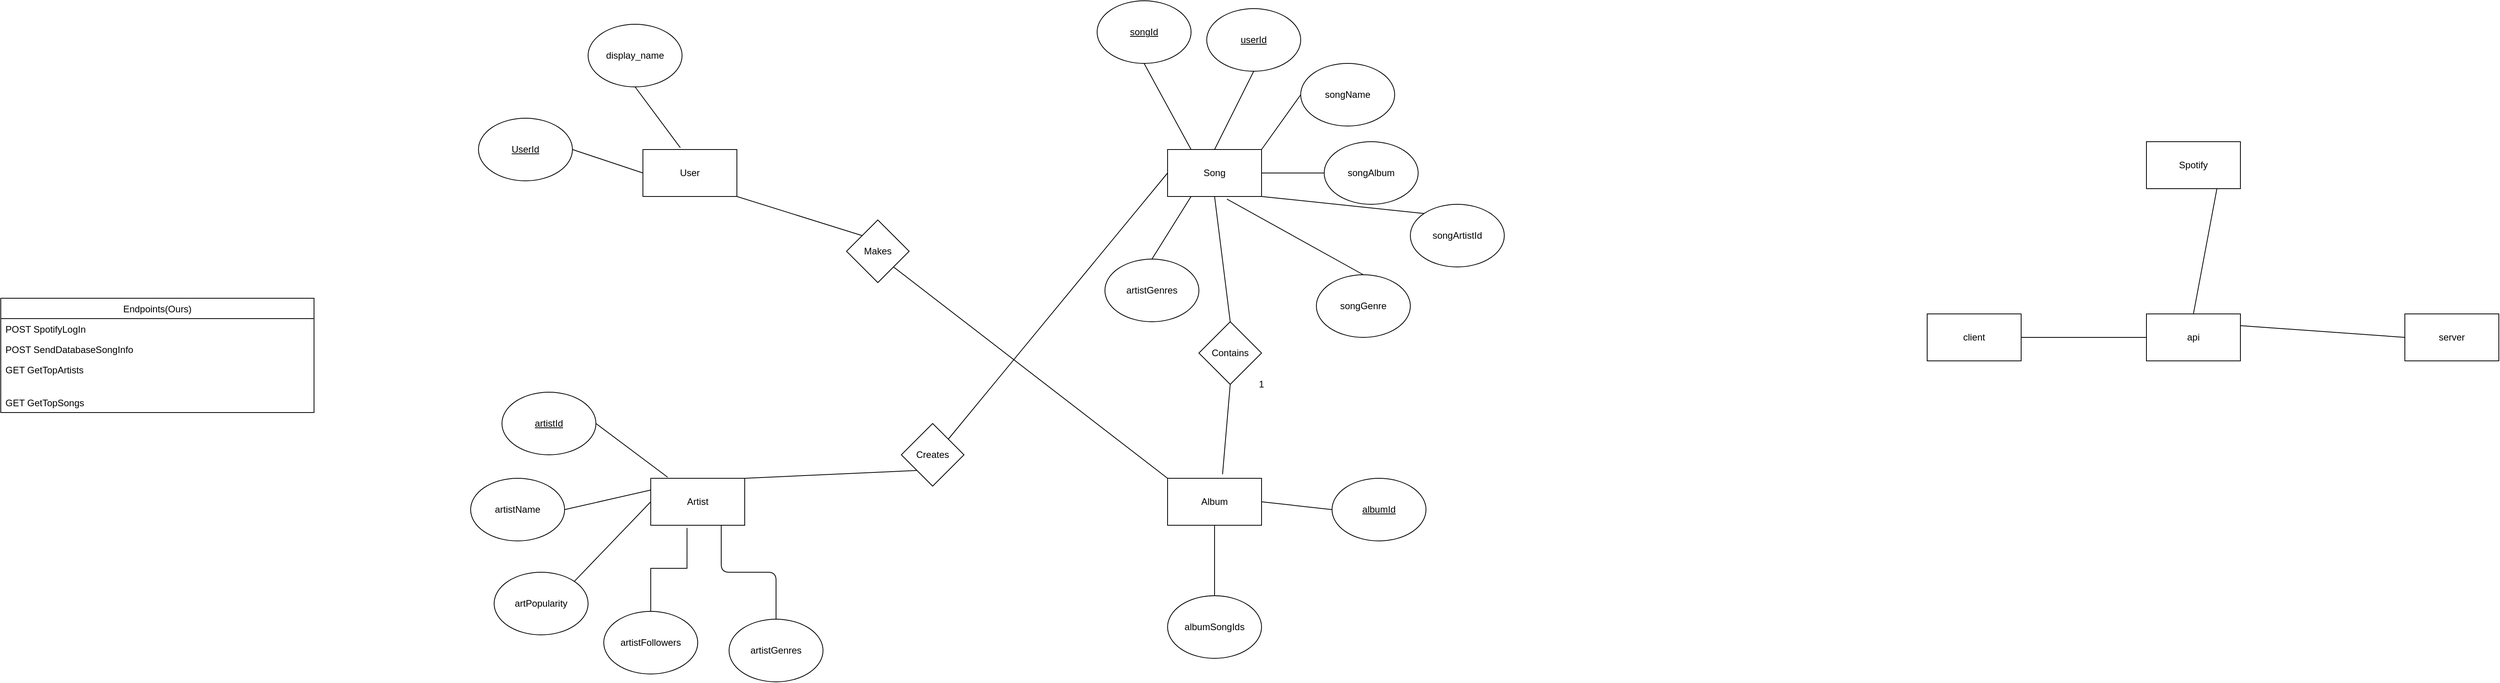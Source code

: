 <mxfile version="15.2.7" type="device"><diagram id="Hx_LmwTtUamZ_QSmqHdC" name="Page-1"><mxGraphModel dx="1947" dy="1777" grid="1" gridSize="10" guides="1" tooltips="1" connect="1" arrows="1" fold="1" page="1" pageScale="1" pageWidth="850" pageHeight="1100" math="0" shadow="0"><root><mxCell id="0"/><mxCell id="1" parent="0"/><mxCell id="6lPW7jVxgPvB21URmFTO-1" value="User" style="rounded=0;whiteSpace=wrap;html=1;" parent="1" vertex="1"><mxGeometry x="50" y="60" width="120" height="60" as="geometry"/></mxCell><mxCell id="6lPW7jVxgPvB21URmFTO-2" value="Song" style="rounded=0;whiteSpace=wrap;html=1;" parent="1" vertex="1"><mxGeometry x="720" y="60" width="120" height="60" as="geometry"/></mxCell><mxCell id="6lPW7jVxgPvB21URmFTO-3" value="Artist&lt;br&gt;" style="rounded=0;whiteSpace=wrap;html=1;" parent="1" vertex="1"><mxGeometry x="60" y="480" width="120" height="60" as="geometry"/></mxCell><mxCell id="6lPW7jVxgPvB21URmFTO-4" value="Album" style="rounded=0;whiteSpace=wrap;html=1;" parent="1" vertex="1"><mxGeometry x="720" y="480" width="120" height="60" as="geometry"/></mxCell><mxCell id="6lPW7jVxgPvB21URmFTO-26" style="edgeStyle=none;rounded=1;orthogonalLoop=1;jettySize=auto;html=1;exitX=1;exitY=0.5;exitDx=0;exitDy=0;entryX=0;entryY=0.5;entryDx=0;entryDy=0;endArrow=none;endFill=0;" parent="1" source="6lPW7jVxgPvB21URmFTO-5" target="6lPW7jVxgPvB21URmFTO-1" edge="1"><mxGeometry relative="1" as="geometry"/></mxCell><mxCell id="6lPW7jVxgPvB21URmFTO-5" value="&lt;u&gt;UserId&lt;/u&gt;" style="ellipse;whiteSpace=wrap;html=1;" parent="1" vertex="1"><mxGeometry x="-160" y="20" width="120" height="80" as="geometry"/></mxCell><mxCell id="6lPW7jVxgPvB21URmFTO-27" style="edgeStyle=none;rounded=1;orthogonalLoop=1;jettySize=auto;html=1;exitX=0.5;exitY=1;exitDx=0;exitDy=0;entryX=0.398;entryY=-0.039;entryDx=0;entryDy=0;entryPerimeter=0;endArrow=none;endFill=0;" parent="1" source="6lPW7jVxgPvB21URmFTO-6" target="6lPW7jVxgPvB21URmFTO-1" edge="1"><mxGeometry relative="1" as="geometry"/></mxCell><mxCell id="6lPW7jVxgPvB21URmFTO-6" value="display_name" style="ellipse;whiteSpace=wrap;html=1;" parent="1" vertex="1"><mxGeometry x="-20" y="-100" width="120" height="80" as="geometry"/></mxCell><mxCell id="6lPW7jVxgPvB21URmFTO-25" style="edgeStyle=none;rounded=1;orthogonalLoop=1;jettySize=auto;html=1;exitX=1;exitY=0.5;exitDx=0;exitDy=0;entryX=0.18;entryY=-0.023;entryDx=0;entryDy=0;entryPerimeter=0;endArrow=none;endFill=0;" parent="1" source="6lPW7jVxgPvB21URmFTO-7" target="6lPW7jVxgPvB21URmFTO-3" edge="1"><mxGeometry relative="1" as="geometry"/></mxCell><mxCell id="6lPW7jVxgPvB21URmFTO-7" value="&lt;u&gt;artistId&lt;/u&gt;" style="ellipse;whiteSpace=wrap;html=1;" parent="1" vertex="1"><mxGeometry x="-130" y="370" width="120" height="80" as="geometry"/></mxCell><mxCell id="6lPW7jVxgPvB21URmFTO-22" style="edgeStyle=orthogonalEdgeStyle;rounded=1;orthogonalLoop=1;jettySize=auto;html=1;exitX=0.5;exitY=0;exitDx=0;exitDy=0;entryX=0.75;entryY=1;entryDx=0;entryDy=0;endArrow=none;endFill=0;" parent="1" source="6lPW7jVxgPvB21URmFTO-8" target="6lPW7jVxgPvB21URmFTO-3" edge="1"><mxGeometry relative="1" as="geometry"/></mxCell><mxCell id="6lPW7jVxgPvB21URmFTO-8" value="artistGenres" style="ellipse;whiteSpace=wrap;html=1;" parent="1" vertex="1"><mxGeometry x="160" y="660" width="120" height="80" as="geometry"/></mxCell><mxCell id="6lPW7jVxgPvB21URmFTO-21" style="edgeStyle=orthogonalEdgeStyle;rounded=0;orthogonalLoop=1;jettySize=auto;html=1;exitX=0.5;exitY=0;exitDx=0;exitDy=0;entryX=0.386;entryY=1.058;entryDx=0;entryDy=0;entryPerimeter=0;endArrow=none;endFill=0;" parent="1" source="6lPW7jVxgPvB21URmFTO-9" target="6lPW7jVxgPvB21URmFTO-3" edge="1"><mxGeometry relative="1" as="geometry"/></mxCell><mxCell id="6lPW7jVxgPvB21URmFTO-9" value="artistFollowers" style="ellipse;whiteSpace=wrap;html=1;" parent="1" vertex="1"><mxGeometry y="650" width="120" height="80" as="geometry"/></mxCell><mxCell id="6lPW7jVxgPvB21URmFTO-23" style="rounded=1;orthogonalLoop=1;jettySize=auto;html=1;exitX=1;exitY=0;exitDx=0;exitDy=0;entryX=0;entryY=0.5;entryDx=0;entryDy=0;endArrow=none;endFill=0;" parent="1" source="6lPW7jVxgPvB21URmFTO-10" target="6lPW7jVxgPvB21URmFTO-3" edge="1"><mxGeometry relative="1" as="geometry"/></mxCell><mxCell id="6lPW7jVxgPvB21URmFTO-10" value="artPopularity" style="ellipse;whiteSpace=wrap;html=1;" parent="1" vertex="1"><mxGeometry x="-140" y="600" width="120" height="80" as="geometry"/></mxCell><mxCell id="6lPW7jVxgPvB21URmFTO-24" style="edgeStyle=none;rounded=1;orthogonalLoop=1;jettySize=auto;html=1;exitX=1;exitY=0.5;exitDx=0;exitDy=0;entryX=0;entryY=0.25;entryDx=0;entryDy=0;endArrow=none;endFill=0;" parent="1" source="6lPW7jVxgPvB21URmFTO-11" target="6lPW7jVxgPvB21URmFTO-3" edge="1"><mxGeometry relative="1" as="geometry"/></mxCell><mxCell id="6lPW7jVxgPvB21URmFTO-11" value="artistName" style="ellipse;whiteSpace=wrap;html=1;" parent="1" vertex="1"><mxGeometry x="-170" y="480" width="120" height="80" as="geometry"/></mxCell><mxCell id="6lPW7jVxgPvB21URmFTO-36" style="edgeStyle=none;rounded=1;orthogonalLoop=1;jettySize=auto;html=1;exitX=0;exitY=0.5;exitDx=0;exitDy=0;entryX=1;entryY=0.5;entryDx=0;entryDy=0;endArrow=none;endFill=0;" parent="1" source="6lPW7jVxgPvB21URmFTO-12" target="6lPW7jVxgPvB21URmFTO-4" edge="1"><mxGeometry relative="1" as="geometry"/></mxCell><mxCell id="6lPW7jVxgPvB21URmFTO-12" value="&lt;u&gt;albumId&lt;/u&gt;" style="ellipse;whiteSpace=wrap;html=1;" parent="1" vertex="1"><mxGeometry x="930" y="480" width="120" height="80" as="geometry"/></mxCell><mxCell id="6lPW7jVxgPvB21URmFTO-35" style="edgeStyle=none;rounded=1;orthogonalLoop=1;jettySize=auto;html=1;exitX=0.5;exitY=0;exitDx=0;exitDy=0;entryX=0.5;entryY=1;entryDx=0;entryDy=0;endArrow=none;endFill=0;" parent="1" source="6lPW7jVxgPvB21URmFTO-13" target="6lPW7jVxgPvB21URmFTO-4" edge="1"><mxGeometry relative="1" as="geometry"/></mxCell><mxCell id="6lPW7jVxgPvB21URmFTO-13" value="albumSongIds" style="ellipse;whiteSpace=wrap;html=1;" parent="1" vertex="1"><mxGeometry x="720" y="630" width="120" height="80" as="geometry"/></mxCell><mxCell id="6lPW7jVxgPvB21URmFTO-33" style="edgeStyle=none;rounded=1;orthogonalLoop=1;jettySize=auto;html=1;exitX=0.5;exitY=0;exitDx=0;exitDy=0;entryX=0.632;entryY=1.056;entryDx=0;entryDy=0;entryPerimeter=0;endArrow=none;endFill=0;" parent="1" source="6lPW7jVxgPvB21URmFTO-14" target="6lPW7jVxgPvB21URmFTO-2" edge="1"><mxGeometry relative="1" as="geometry"/></mxCell><mxCell id="6lPW7jVxgPvB21URmFTO-14" value="songGenre" style="ellipse;whiteSpace=wrap;html=1;" parent="1" vertex="1"><mxGeometry x="910" y="220" width="120" height="80" as="geometry"/></mxCell><mxCell id="6lPW7jVxgPvB21URmFTO-32" style="edgeStyle=none;rounded=1;orthogonalLoop=1;jettySize=auto;html=1;exitX=0;exitY=0;exitDx=0;exitDy=0;entryX=1;entryY=1;entryDx=0;entryDy=0;endArrow=none;endFill=0;" parent="1" source="6lPW7jVxgPvB21URmFTO-15" target="6lPW7jVxgPvB21URmFTO-2" edge="1"><mxGeometry relative="1" as="geometry"/></mxCell><mxCell id="6lPW7jVxgPvB21URmFTO-15" value="songArtistId" style="ellipse;whiteSpace=wrap;html=1;" parent="1" vertex="1"><mxGeometry x="1030" y="130" width="120" height="80" as="geometry"/></mxCell><mxCell id="6lPW7jVxgPvB21URmFTO-31" style="edgeStyle=none;rounded=1;orthogonalLoop=1;jettySize=auto;html=1;exitX=0;exitY=0.5;exitDx=0;exitDy=0;entryX=1;entryY=0.5;entryDx=0;entryDy=0;endArrow=none;endFill=0;" parent="1" source="6lPW7jVxgPvB21URmFTO-16" target="6lPW7jVxgPvB21URmFTO-2" edge="1"><mxGeometry relative="1" as="geometry"/></mxCell><mxCell id="6lPW7jVxgPvB21URmFTO-16" value="songAlbum" style="ellipse;whiteSpace=wrap;html=1;" parent="1" vertex="1"><mxGeometry x="920" y="50" width="120" height="80" as="geometry"/></mxCell><mxCell id="6lPW7jVxgPvB21URmFTO-30" style="edgeStyle=none;rounded=1;orthogonalLoop=1;jettySize=auto;html=1;exitX=0;exitY=0.5;exitDx=0;exitDy=0;entryX=1;entryY=0;entryDx=0;entryDy=0;endArrow=none;endFill=0;" parent="1" source="6lPW7jVxgPvB21URmFTO-17" target="6lPW7jVxgPvB21URmFTO-2" edge="1"><mxGeometry relative="1" as="geometry"/></mxCell><mxCell id="6lPW7jVxgPvB21URmFTO-17" value="songName" style="ellipse;whiteSpace=wrap;html=1;" parent="1" vertex="1"><mxGeometry x="890" y="-50" width="120" height="80" as="geometry"/></mxCell><mxCell id="6lPW7jVxgPvB21URmFTO-29" style="edgeStyle=none;rounded=1;orthogonalLoop=1;jettySize=auto;html=1;exitX=0.5;exitY=1;exitDx=0;exitDy=0;entryX=0.5;entryY=0;entryDx=0;entryDy=0;endArrow=none;endFill=0;" parent="1" source="6lPW7jVxgPvB21URmFTO-18" target="6lPW7jVxgPvB21URmFTO-2" edge="1"><mxGeometry relative="1" as="geometry"/></mxCell><mxCell id="6lPW7jVxgPvB21URmFTO-18" value="&lt;u&gt;userId&lt;/u&gt;" style="ellipse;whiteSpace=wrap;html=1;" parent="1" vertex="1"><mxGeometry x="770" y="-120" width="120" height="80" as="geometry"/></mxCell><mxCell id="6lPW7jVxgPvB21URmFTO-28" style="edgeStyle=none;rounded=1;orthogonalLoop=1;jettySize=auto;html=1;exitX=0.5;exitY=1;exitDx=0;exitDy=0;entryX=0.25;entryY=0;entryDx=0;entryDy=0;endArrow=none;endFill=0;" parent="1" source="6lPW7jVxgPvB21URmFTO-19" target="6lPW7jVxgPvB21URmFTO-2" edge="1"><mxGeometry relative="1" as="geometry"/></mxCell><mxCell id="6lPW7jVxgPvB21URmFTO-19" value="&lt;u&gt;songId&lt;/u&gt;" style="ellipse;whiteSpace=wrap;html=1;" parent="1" vertex="1"><mxGeometry x="630" y="-130" width="120" height="80" as="geometry"/></mxCell><mxCell id="6lPW7jVxgPvB21URmFTO-34" style="edgeStyle=none;rounded=1;orthogonalLoop=1;jettySize=auto;html=1;exitX=0.5;exitY=0;exitDx=0;exitDy=0;entryX=0.25;entryY=1;entryDx=0;entryDy=0;endArrow=none;endFill=0;" parent="1" source="6lPW7jVxgPvB21URmFTO-20" target="6lPW7jVxgPvB21URmFTO-2" edge="1"><mxGeometry relative="1" as="geometry"/></mxCell><mxCell id="6lPW7jVxgPvB21URmFTO-20" value="artistGenres" style="ellipse;whiteSpace=wrap;html=1;" parent="1" vertex="1"><mxGeometry x="640" y="200" width="120" height="80" as="geometry"/></mxCell><mxCell id="6lPW7jVxgPvB21URmFTO-38" style="edgeStyle=none;rounded=1;orthogonalLoop=1;jettySize=auto;html=1;exitX=0;exitY=0;exitDx=0;exitDy=0;entryX=1;entryY=1;entryDx=0;entryDy=0;endArrow=none;endFill=0;" parent="1" source="6lPW7jVxgPvB21URmFTO-37" target="6lPW7jVxgPvB21URmFTO-1" edge="1"><mxGeometry relative="1" as="geometry"/></mxCell><mxCell id="6lPW7jVxgPvB21URmFTO-39" style="edgeStyle=none;rounded=1;orthogonalLoop=1;jettySize=auto;html=1;exitX=1;exitY=1;exitDx=0;exitDy=0;entryX=0;entryY=0;entryDx=0;entryDy=0;endArrow=none;endFill=0;" parent="1" source="6lPW7jVxgPvB21URmFTO-37" target="6lPW7jVxgPvB21URmFTO-4" edge="1"><mxGeometry relative="1" as="geometry"/></mxCell><mxCell id="6lPW7jVxgPvB21URmFTO-37" value="Makes" style="rhombus;whiteSpace=wrap;html=1;" parent="1" vertex="1"><mxGeometry x="310" y="150" width="80" height="80" as="geometry"/></mxCell><mxCell id="6lPW7jVxgPvB21URmFTO-41" style="edgeStyle=none;rounded=1;orthogonalLoop=1;jettySize=auto;html=1;exitX=0;exitY=1;exitDx=0;exitDy=0;entryX=1;entryY=0;entryDx=0;entryDy=0;endArrow=none;endFill=0;" parent="1" source="6lPW7jVxgPvB21URmFTO-40" target="6lPW7jVxgPvB21URmFTO-3" edge="1"><mxGeometry relative="1" as="geometry"/></mxCell><mxCell id="6lPW7jVxgPvB21URmFTO-42" style="edgeStyle=none;rounded=1;orthogonalLoop=1;jettySize=auto;html=1;exitX=1;exitY=0;exitDx=0;exitDy=0;entryX=0;entryY=0.5;entryDx=0;entryDy=0;endArrow=none;endFill=0;" parent="1" source="6lPW7jVxgPvB21URmFTO-40" target="6lPW7jVxgPvB21URmFTO-2" edge="1"><mxGeometry relative="1" as="geometry"/></mxCell><mxCell id="6lPW7jVxgPvB21URmFTO-40" value="Creates" style="rhombus;whiteSpace=wrap;html=1;" parent="1" vertex="1"><mxGeometry x="380" y="410" width="80" height="80" as="geometry"/></mxCell><mxCell id="6lPW7jVxgPvB21URmFTO-44" style="edgeStyle=none;rounded=1;orthogonalLoop=1;jettySize=auto;html=1;exitX=0.5;exitY=1;exitDx=0;exitDy=0;entryX=0.585;entryY=-0.087;entryDx=0;entryDy=0;entryPerimeter=0;endArrow=none;endFill=0;" parent="1" source="6lPW7jVxgPvB21URmFTO-43" target="6lPW7jVxgPvB21URmFTO-4" edge="1"><mxGeometry relative="1" as="geometry"/></mxCell><mxCell id="6lPW7jVxgPvB21URmFTO-45" style="edgeStyle=none;rounded=1;orthogonalLoop=1;jettySize=auto;html=1;exitX=0.5;exitY=0;exitDx=0;exitDy=0;entryX=0.5;entryY=1;entryDx=0;entryDy=0;endArrow=none;endFill=0;" parent="1" source="6lPW7jVxgPvB21URmFTO-43" target="6lPW7jVxgPvB21URmFTO-2" edge="1"><mxGeometry relative="1" as="geometry"/></mxCell><mxCell id="6lPW7jVxgPvB21URmFTO-43" value="Contains&lt;br&gt;" style="rhombus;whiteSpace=wrap;html=1;" parent="1" vertex="1"><mxGeometry x="760" y="280" width="80" height="80" as="geometry"/></mxCell><mxCell id="6lPW7jVxgPvB21URmFTO-46" value="&lt;blockquote style=&quot;margin: 0 0 0 40px ; border: none ; padding: 0px&quot;&gt;1&lt;/blockquote&gt;" style="text;html=1;strokeColor=none;fillColor=none;align=center;verticalAlign=middle;whiteSpace=wrap;rounded=0;" parent="1" vertex="1"><mxGeometry x="800" y="350" width="40" height="20" as="geometry"/></mxCell><mxCell id="6lPW7jVxgPvB21URmFTO-48" value="server" style="rounded=0;whiteSpace=wrap;html=1;" parent="1" vertex="1"><mxGeometry x="2300" y="270" width="120" height="60" as="geometry"/></mxCell><mxCell id="6lPW7jVxgPvB21URmFTO-52" style="edgeStyle=none;rounded=1;orthogonalLoop=1;jettySize=auto;html=1;exitX=1;exitY=0.25;exitDx=0;exitDy=0;entryX=0;entryY=0.5;entryDx=0;entryDy=0;endArrow=none;endFill=0;" parent="1" source="6lPW7jVxgPvB21URmFTO-49" target="6lPW7jVxgPvB21URmFTO-48" edge="1"><mxGeometry relative="1" as="geometry"/></mxCell><mxCell id="6lPW7jVxgPvB21URmFTO-49" value="api" style="rounded=0;whiteSpace=wrap;html=1;" parent="1" vertex="1"><mxGeometry x="1970" y="270" width="120" height="60" as="geometry"/></mxCell><mxCell id="6lPW7jVxgPvB21URmFTO-51" style="edgeStyle=none;rounded=1;orthogonalLoop=1;jettySize=auto;html=1;exitX=1;exitY=0.5;exitDx=0;exitDy=0;entryX=0;entryY=0.5;entryDx=0;entryDy=0;endArrow=none;endFill=0;" parent="1" source="6lPW7jVxgPvB21URmFTO-50" target="6lPW7jVxgPvB21URmFTO-49" edge="1"><mxGeometry relative="1" as="geometry"/></mxCell><mxCell id="6lPW7jVxgPvB21URmFTO-50" value="client" style="rounded=0;whiteSpace=wrap;html=1;" parent="1" vertex="1"><mxGeometry x="1690" y="270" width="120" height="60" as="geometry"/></mxCell><mxCell id="6lPW7jVxgPvB21URmFTO-54" style="edgeStyle=none;rounded=1;orthogonalLoop=1;jettySize=auto;html=1;exitX=0.75;exitY=1;exitDx=0;exitDy=0;entryX=0.5;entryY=0;entryDx=0;entryDy=0;endArrow=none;endFill=0;" parent="1" source="6lPW7jVxgPvB21URmFTO-53" target="6lPW7jVxgPvB21URmFTO-49" edge="1"><mxGeometry relative="1" as="geometry"/></mxCell><mxCell id="6lPW7jVxgPvB21URmFTO-53" value="Spotify" style="rounded=0;whiteSpace=wrap;html=1;" parent="1" vertex="1"><mxGeometry x="1970" y="50" width="120" height="60" as="geometry"/></mxCell><mxCell id="RqSCcKFyWEMc9v8GNrfk-2" value="Endpoints(Ours)" style="swimlane;fontStyle=0;childLayout=stackLayout;horizontal=1;startSize=26;horizontalStack=0;resizeParent=1;resizeParentMax=0;resizeLast=0;collapsible=1;marginBottom=0;" vertex="1" parent="1"><mxGeometry x="-770" y="250" width="400" height="146" as="geometry"/></mxCell><mxCell id="RqSCcKFyWEMc9v8GNrfk-3" value="POST SpotifyLogIn" style="text;strokeColor=none;fillColor=none;align=left;verticalAlign=top;spacingLeft=4;spacingRight=4;overflow=hidden;rotatable=0;points=[[0,0.5],[1,0.5]];portConstraint=eastwest;" vertex="1" parent="RqSCcKFyWEMc9v8GNrfk-2"><mxGeometry y="26" width="400" height="26" as="geometry"/></mxCell><mxCell id="RqSCcKFyWEMc9v8GNrfk-4" value="POST SendDatabaseSongInfo" style="text;strokeColor=none;fillColor=none;align=left;verticalAlign=top;spacingLeft=4;spacingRight=4;overflow=hidden;rotatable=0;points=[[0,0.5],[1,0.5]];portConstraint=eastwest;" vertex="1" parent="RqSCcKFyWEMc9v8GNrfk-2"><mxGeometry y="52" width="400" height="26" as="geometry"/></mxCell><mxCell id="RqSCcKFyWEMc9v8GNrfk-5" value="GET GetTopArtists" style="text;strokeColor=none;fillColor=none;align=left;verticalAlign=top;spacingLeft=4;spacingRight=4;overflow=hidden;rotatable=0;points=[[0,0.5],[1,0.5]];portConstraint=eastwest;" vertex="1" parent="RqSCcKFyWEMc9v8GNrfk-2"><mxGeometry y="78" width="400" height="42" as="geometry"/></mxCell><mxCell id="RqSCcKFyWEMc9v8GNrfk-6" value="GET GetTopSongs" style="text;strokeColor=none;fillColor=none;align=left;verticalAlign=top;spacingLeft=4;spacingRight=4;overflow=hidden;rotatable=0;points=[[0,0.5],[1,0.5]];portConstraint=eastwest;" vertex="1" parent="RqSCcKFyWEMc9v8GNrfk-2"><mxGeometry y="120" width="400" height="26" as="geometry"/></mxCell></root></mxGraphModel></diagram></mxfile>